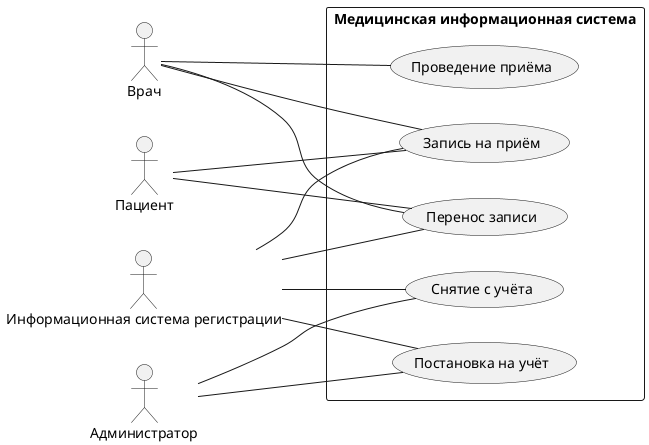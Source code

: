 @startuml
left to right direction

actor Пациент
actor "Информационная система регистрации"
actor Врач
actor Администратор

rectangle "Медицинская информационная система" {
    usecase "Запись на приём" as BA
    usecase "Перенос записи" as RA
    usecase "Проведение приёма" as RV
    usecase "Постановка на учёт" as RPR
    usecase "Снятие с учёта" as RMR
}

' Patient interactions
Пациент -- BA
Пациент -- RA

' Обязанности информационной системы регистрации
"Информационная система регистрации" -- BA
"Информационная система регистрации"-- RA
"Информационная система регистрации"-- RPR
"Информационная система регистрации"-- RMR

' Обязанности доктора
Врач -- BA
Врач -- RA
Врач -- RV

' Обязанности администратора
Администратор -- RPR
Администратор -- RMR
@enduml

